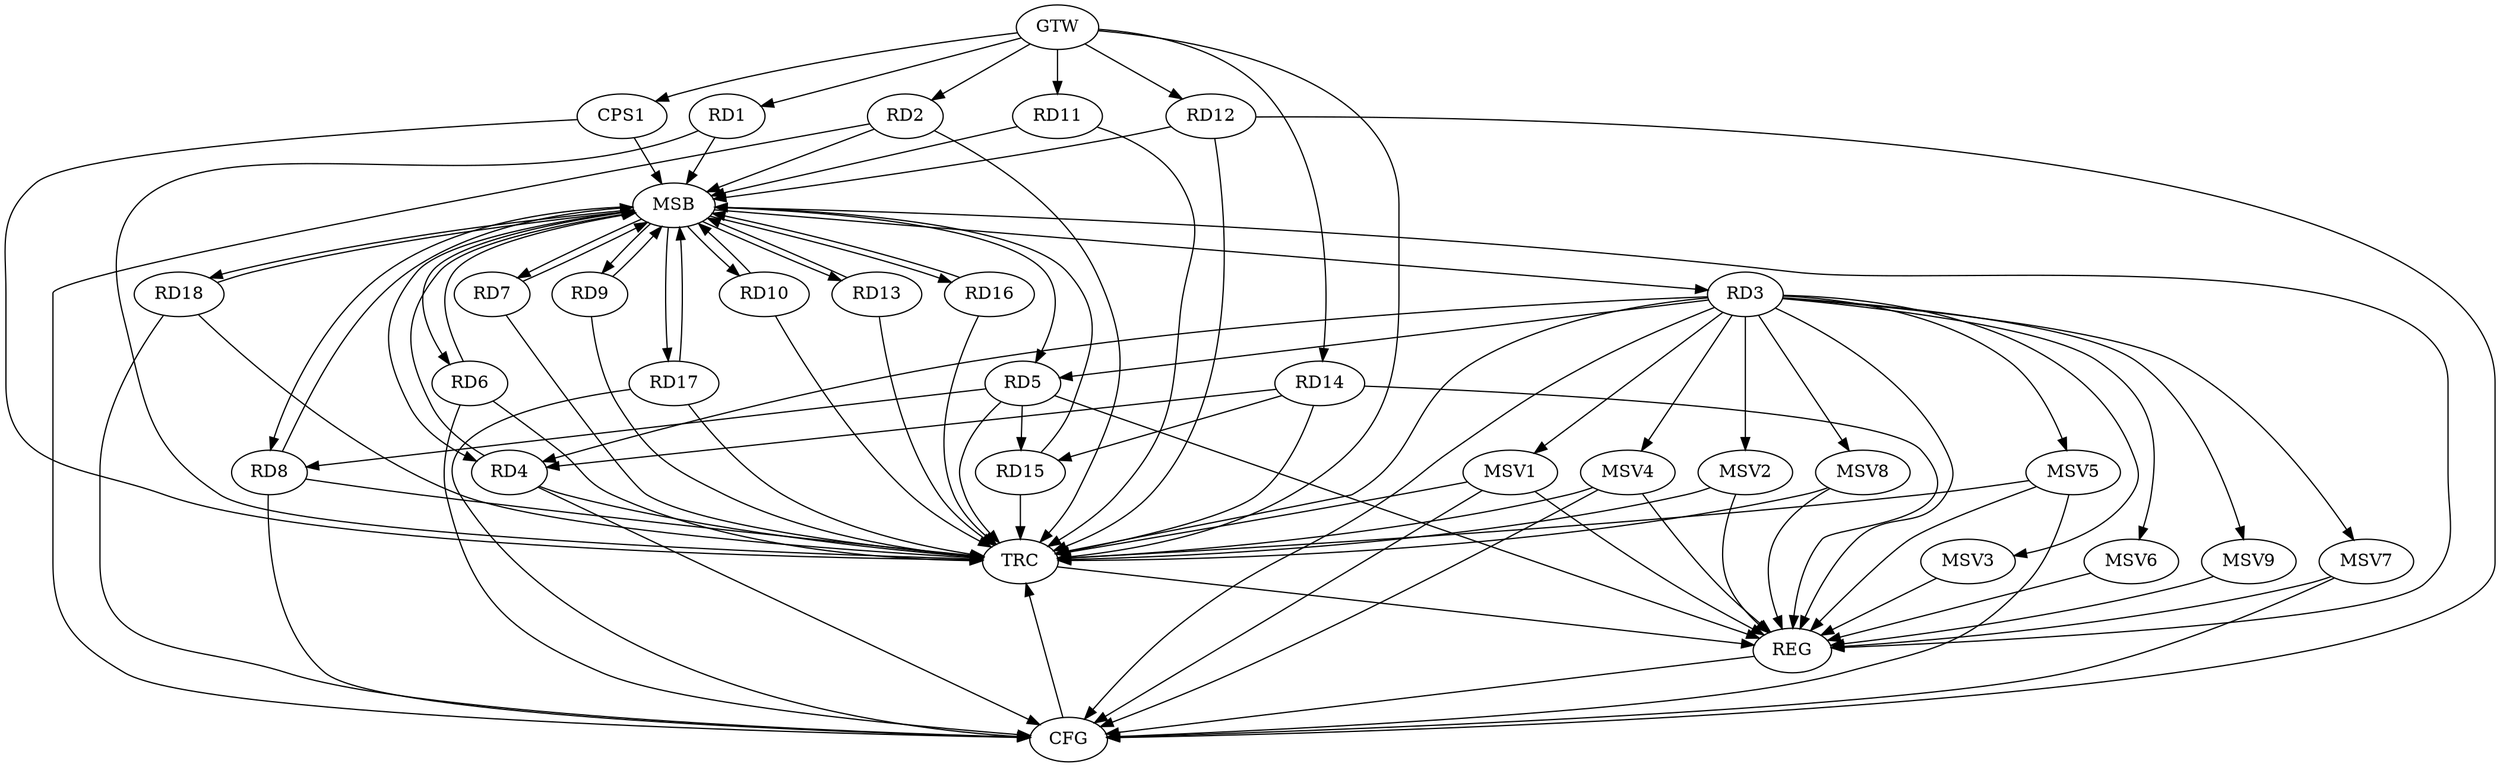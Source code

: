 strict digraph G {
  RD1 [ label="RD1" ];
  RD2 [ label="RD2" ];
  RD3 [ label="RD3" ];
  RD4 [ label="RD4" ];
  RD5 [ label="RD5" ];
  RD6 [ label="RD6" ];
  RD7 [ label="RD7" ];
  RD8 [ label="RD8" ];
  RD9 [ label="RD9" ];
  RD10 [ label="RD10" ];
  RD11 [ label="RD11" ];
  RD12 [ label="RD12" ];
  RD13 [ label="RD13" ];
  RD14 [ label="RD14" ];
  RD15 [ label="RD15" ];
  RD16 [ label="RD16" ];
  RD17 [ label="RD17" ];
  RD18 [ label="RD18" ];
  CPS1 [ label="CPS1" ];
  GTW [ label="GTW" ];
  REG [ label="REG" ];
  MSB [ label="MSB" ];
  CFG [ label="CFG" ];
  TRC [ label="TRC" ];
  MSV1 [ label="MSV1" ];
  MSV2 [ label="MSV2" ];
  MSV3 [ label="MSV3" ];
  MSV4 [ label="MSV4" ];
  MSV5 [ label="MSV5" ];
  MSV6 [ label="MSV6" ];
  MSV7 [ label="MSV7" ];
  MSV8 [ label="MSV8" ];
  MSV9 [ label="MSV9" ];
  RD3 -> RD4;
  RD3 -> RD5;
  RD14 -> RD4;
  RD5 -> RD8;
  RD5 -> RD15;
  RD14 -> RD15;
  GTW -> RD1;
  GTW -> RD2;
  GTW -> RD11;
  GTW -> RD12;
  GTW -> RD14;
  GTW -> CPS1;
  RD3 -> REG;
  RD5 -> REG;
  RD14 -> REG;
  RD1 -> MSB;
  MSB -> RD6;
  MSB -> REG;
  RD2 -> MSB;
  MSB -> RD10;
  RD4 -> MSB;
  MSB -> RD5;
  MSB -> RD7;
  RD6 -> MSB;
  MSB -> RD8;
  MSB -> RD13;
  RD7 -> MSB;
  RD8 -> MSB;
  MSB -> RD4;
  MSB -> RD9;
  RD9 -> MSB;
  RD10 -> MSB;
  MSB -> RD3;
  MSB -> RD18;
  RD11 -> MSB;
  MSB -> RD16;
  RD12 -> MSB;
  MSB -> RD17;
  RD13 -> MSB;
  RD15 -> MSB;
  RD16 -> MSB;
  RD17 -> MSB;
  RD18 -> MSB;
  CPS1 -> MSB;
  RD12 -> CFG;
  RD6 -> CFG;
  RD4 -> CFG;
  RD17 -> CFG;
  RD2 -> CFG;
  RD3 -> CFG;
  RD8 -> CFG;
  RD18 -> CFG;
  REG -> CFG;
  RD1 -> TRC;
  RD2 -> TRC;
  RD3 -> TRC;
  RD4 -> TRC;
  RD5 -> TRC;
  RD6 -> TRC;
  RD7 -> TRC;
  RD8 -> TRC;
  RD9 -> TRC;
  RD10 -> TRC;
  RD11 -> TRC;
  RD12 -> TRC;
  RD13 -> TRC;
  RD14 -> TRC;
  RD15 -> TRC;
  RD16 -> TRC;
  RD17 -> TRC;
  RD18 -> TRC;
  CPS1 -> TRC;
  GTW -> TRC;
  CFG -> TRC;
  TRC -> REG;
  RD3 -> MSV1;
  MSV1 -> REG;
  MSV1 -> TRC;
  MSV1 -> CFG;
  RD3 -> MSV2;
  MSV2 -> REG;
  MSV2 -> TRC;
  RD3 -> MSV3;
  RD3 -> MSV4;
  MSV3 -> REG;
  MSV4 -> REG;
  MSV4 -> TRC;
  MSV4 -> CFG;
  RD3 -> MSV5;
  MSV5 -> REG;
  MSV5 -> TRC;
  MSV5 -> CFG;
  RD3 -> MSV6;
  RD3 -> MSV7;
  MSV6 -> REG;
  MSV7 -> REG;
  MSV7 -> CFG;
  RD3 -> MSV8;
  MSV8 -> REG;
  MSV8 -> TRC;
  RD3 -> MSV9;
  MSV9 -> REG;
}
